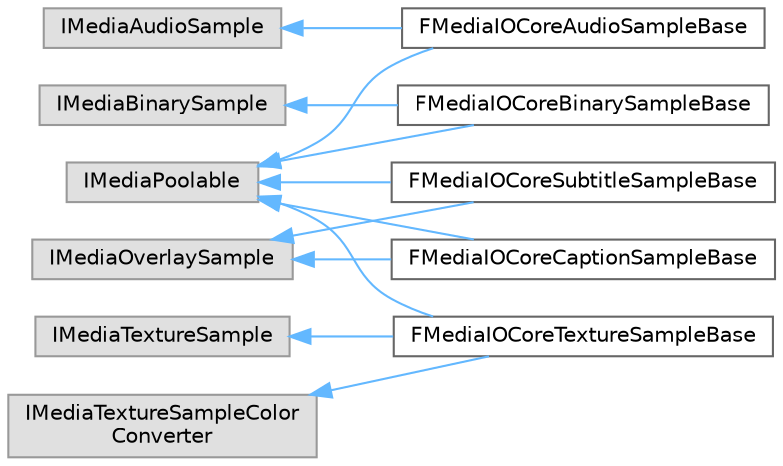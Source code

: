 digraph "Graphical Class Hierarchy"
{
 // INTERACTIVE_SVG=YES
 // LATEX_PDF_SIZE
  bgcolor="transparent";
  edge [fontname=Helvetica,fontsize=10,labelfontname=Helvetica,labelfontsize=10];
  node [fontname=Helvetica,fontsize=10,shape=box,height=0.2,width=0.4];
  rankdir="LR";
  Node0 [id="Node000000",label="IMediaAudioSample",height=0.2,width=0.4,color="grey60", fillcolor="#E0E0E0", style="filled",tooltip=" "];
  Node0 -> Node1 [id="edge5478_Node000000_Node000001",dir="back",color="steelblue1",style="solid",tooltip=" "];
  Node1 [id="Node000001",label="FMediaIOCoreAudioSampleBase",height=0.2,width=0.4,color="grey40", fillcolor="white", style="filled",URL="$d9/d76/classFMediaIOCoreAudioSampleBase.html",tooltip=" "];
  Node4 [id="Node000004",label="IMediaBinarySample",height=0.2,width=0.4,color="grey60", fillcolor="#E0E0E0", style="filled",tooltip=" "];
  Node4 -> Node3 [id="edge5479_Node000004_Node000003",dir="back",color="steelblue1",style="solid",tooltip=" "];
  Node3 [id="Node000003",label="FMediaIOCoreBinarySampleBase",height=0.2,width=0.4,color="grey40", fillcolor="white", style="filled",URL="$d3/df1/classFMediaIOCoreBinarySampleBase.html",tooltip="Implements a media binary data sample."];
  Node6 [id="Node000006",label="IMediaOverlaySample",height=0.2,width=0.4,color="grey60", fillcolor="#E0E0E0", style="filled",tooltip=" "];
  Node6 -> Node5 [id="edge5480_Node000006_Node000005",dir="back",color="steelblue1",style="solid",tooltip=" "];
  Node5 [id="Node000005",label="FMediaIOCoreCaptionSampleBase",height=0.2,width=0.4,color="grey40", fillcolor="white", style="filled",URL="$d3/db1/classFMediaIOCoreCaptionSampleBase.html",tooltip="Implements a media caption sample."];
  Node6 -> Node7 [id="edge5481_Node000006_Node000007",dir="back",color="steelblue1",style="solid",tooltip=" "];
  Node7 [id="Node000007",label="FMediaIOCoreSubtitleSampleBase",height=0.2,width=0.4,color="grey40", fillcolor="white", style="filled",URL="$d4/d48/classFMediaIOCoreSubtitleSampleBase.html",tooltip="Implements a media subtitle sample."];
  Node2 [id="Node000002",label="IMediaPoolable",height=0.2,width=0.4,color="grey60", fillcolor="#E0E0E0", style="filled",tooltip=" "];
  Node2 -> Node1 [id="edge5482_Node000002_Node000001",dir="back",color="steelblue1",style="solid",tooltip=" "];
  Node2 -> Node3 [id="edge5483_Node000002_Node000003",dir="back",color="steelblue1",style="solid",tooltip=" "];
  Node2 -> Node5 [id="edge5484_Node000002_Node000005",dir="back",color="steelblue1",style="solid",tooltip=" "];
  Node2 -> Node7 [id="edge5485_Node000002_Node000007",dir="back",color="steelblue1",style="solid",tooltip=" "];
  Node2 -> Node8 [id="edge5486_Node000002_Node000008",dir="back",color="steelblue1",style="solid",tooltip=" "];
  Node8 [id="Node000008",label="FMediaIOCoreTextureSampleBase",height=0.2,width=0.4,color="grey40", fillcolor="white", style="filled",URL="$dc/d86/classFMediaIOCoreTextureSampleBase.html",tooltip="Implements the IMediaTextureSample/IMediaPoolable interface."];
  Node9 [id="Node000009",label="IMediaTextureSample",height=0.2,width=0.4,color="grey60", fillcolor="#E0E0E0", style="filled",tooltip=" "];
  Node9 -> Node8 [id="edge5487_Node000009_Node000008",dir="back",color="steelblue1",style="solid",tooltip=" "];
  Node10 [id="Node000010",label="IMediaTextureSampleColor\lConverter",height=0.2,width=0.4,color="grey60", fillcolor="#E0E0E0", style="filled",tooltip=" "];
  Node10 -> Node8 [id="edge5488_Node000010_Node000008",dir="back",color="steelblue1",style="solid",tooltip=" "];
}
